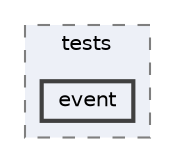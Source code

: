 digraph "C:/Users/Vıctus/Desktop/ce103-final/ce103-final-beyza-aydin-gokcenur-haymana-cpp/src/tests/event"
{
 // INTERACTIVE_SVG=YES
 // LATEX_PDF_SIZE
  bgcolor="transparent";
  edge [fontname=Helvetica,fontsize=10,labelfontname=Helvetica,labelfontsize=10];
  node [fontname=Helvetica,fontsize=10,shape=box,height=0.2,width=0.4];
  compound=true
  subgraph clusterdir_dc28be5d1e59a91839c4db4ceda8e3c1 {
    graph [ bgcolor="#edf0f7", pencolor="grey50", label="tests", fontname=Helvetica,fontsize=10 style="filled,dashed", URL="dir_dc28be5d1e59a91839c4db4ceda8e3c1.html",tooltip=""]
  dir_17658a38c254ca63b9ec60c7a117605f [label="event", fillcolor="#edf0f7", color="grey25", style="filled,bold", URL="dir_17658a38c254ca63b9ec60c7a117605f.html",tooltip=""];
  }
}
